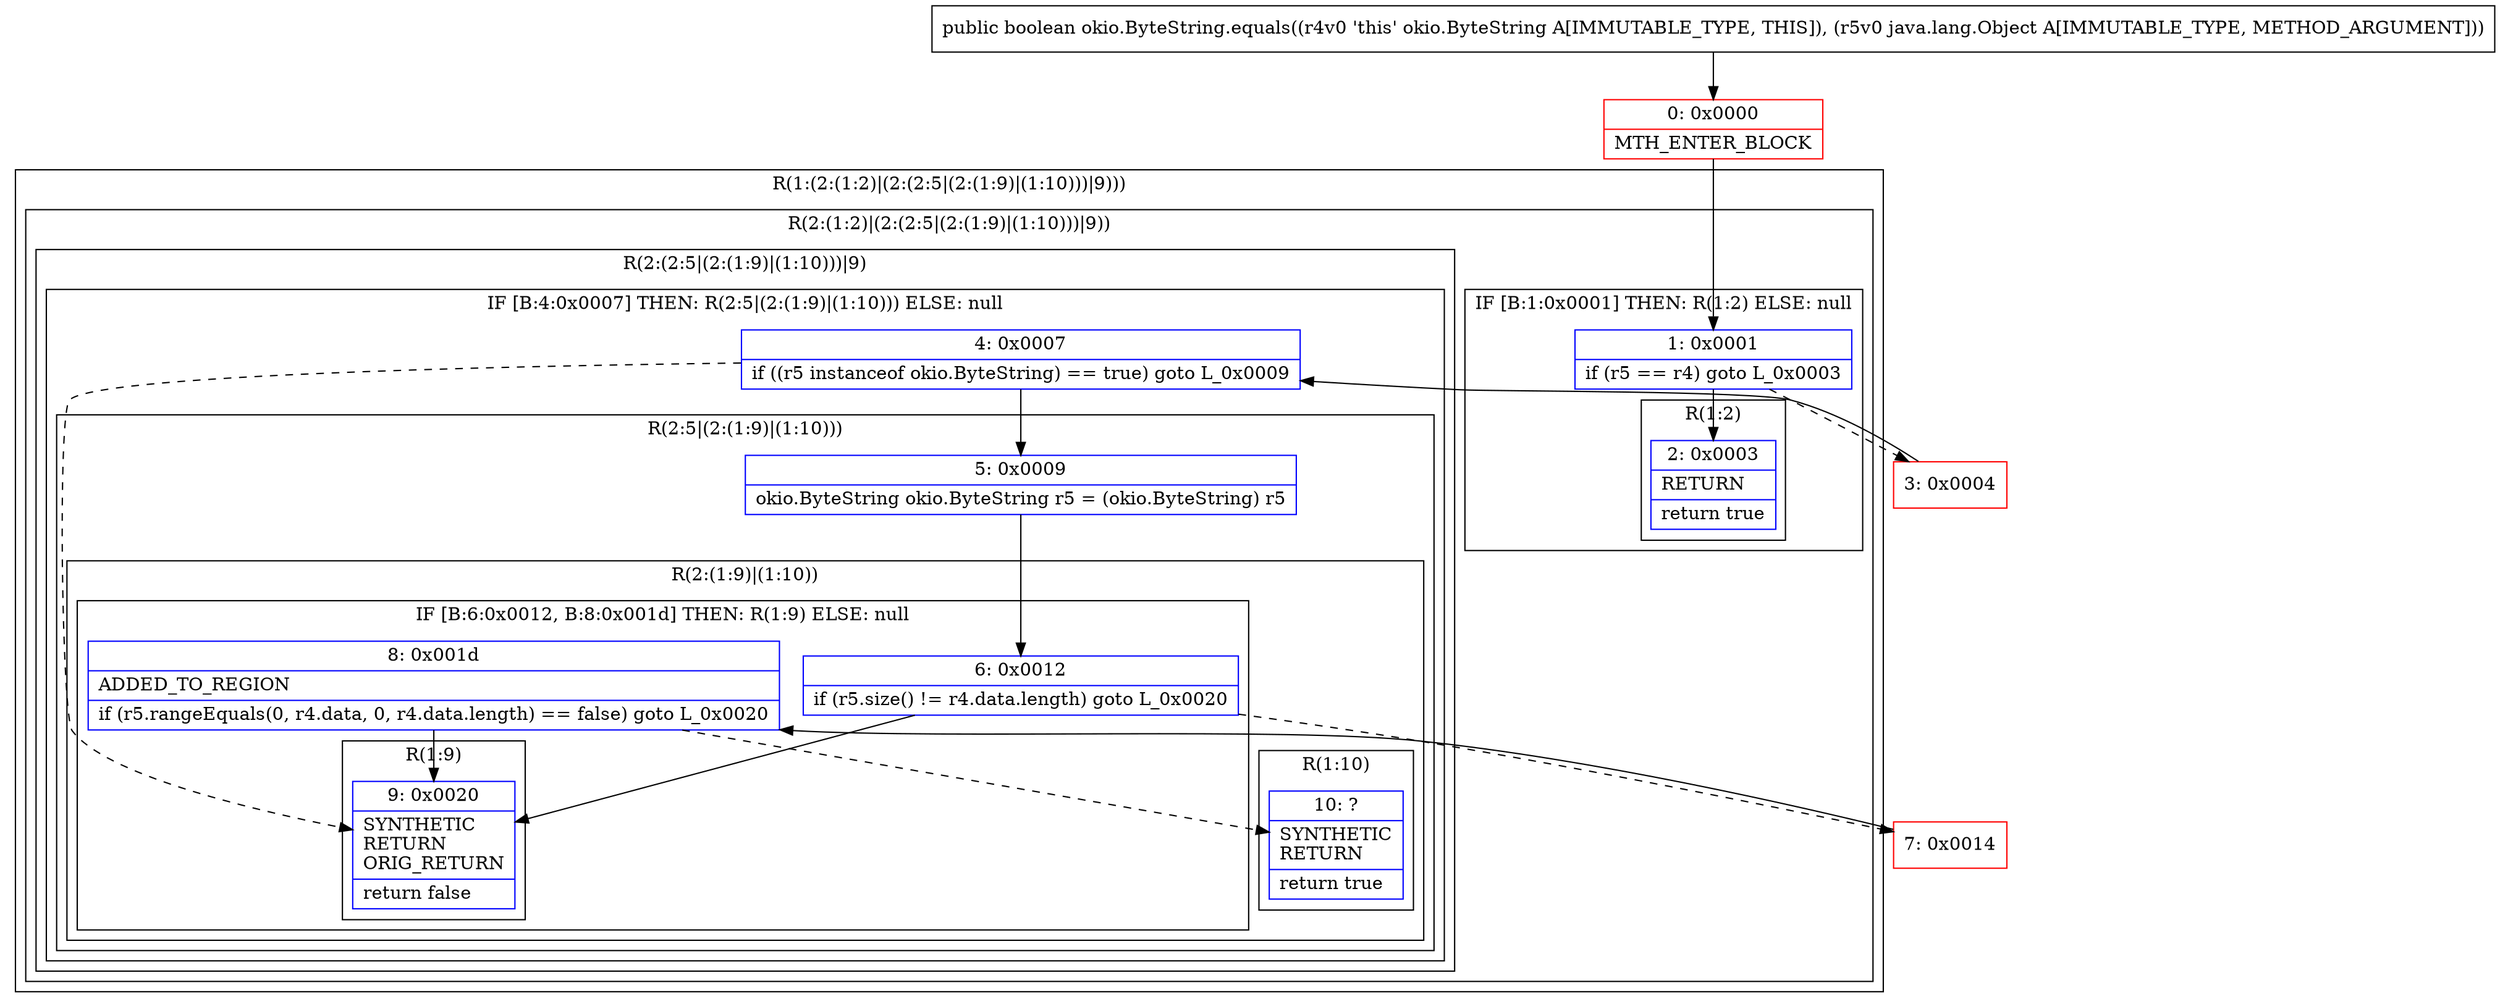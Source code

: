 digraph "CFG forokio.ByteString.equals(Ljava\/lang\/Object;)Z" {
subgraph cluster_Region_132441764 {
label = "R(1:(2:(1:2)|(2:(2:5|(2:(1:9)|(1:10)))|9)))";
node [shape=record,color=blue];
subgraph cluster_Region_947023890 {
label = "R(2:(1:2)|(2:(2:5|(2:(1:9)|(1:10)))|9))";
node [shape=record,color=blue];
subgraph cluster_IfRegion_1816879969 {
label = "IF [B:1:0x0001] THEN: R(1:2) ELSE: null";
node [shape=record,color=blue];
Node_1 [shape=record,label="{1\:\ 0x0001|if (r5 == r4) goto L_0x0003\l}"];
subgraph cluster_Region_1467864130 {
label = "R(1:2)";
node [shape=record,color=blue];
Node_2 [shape=record,label="{2\:\ 0x0003|RETURN\l|return true\l}"];
}
}
subgraph cluster_Region_1997330895 {
label = "R(2:(2:5|(2:(1:9)|(1:10)))|9)";
node [shape=record,color=blue];
subgraph cluster_IfRegion_1557513692 {
label = "IF [B:4:0x0007] THEN: R(2:5|(2:(1:9)|(1:10))) ELSE: null";
node [shape=record,color=blue];
Node_4 [shape=record,label="{4\:\ 0x0007|if ((r5 instanceof okio.ByteString) == true) goto L_0x0009\l}"];
subgraph cluster_Region_133835046 {
label = "R(2:5|(2:(1:9)|(1:10)))";
node [shape=record,color=blue];
Node_5 [shape=record,label="{5\:\ 0x0009|okio.ByteString okio.ByteString r5 = (okio.ByteString) r5\l}"];
subgraph cluster_Region_1806890316 {
label = "R(2:(1:9)|(1:10))";
node [shape=record,color=blue];
subgraph cluster_IfRegion_1428091162 {
label = "IF [B:6:0x0012, B:8:0x001d] THEN: R(1:9) ELSE: null";
node [shape=record,color=blue];
Node_6 [shape=record,label="{6\:\ 0x0012|if (r5.size() != r4.data.length) goto L_0x0020\l}"];
Node_8 [shape=record,label="{8\:\ 0x001d|ADDED_TO_REGION\l|if (r5.rangeEquals(0, r4.data, 0, r4.data.length) == false) goto L_0x0020\l}"];
subgraph cluster_Region_1381295036 {
label = "R(1:9)";
node [shape=record,color=blue];
Node_9 [shape=record,label="{9\:\ 0x0020|SYNTHETIC\lRETURN\lORIG_RETURN\l|return false\l}"];
}
}
subgraph cluster_Region_1132956312 {
label = "R(1:10)";
node [shape=record,color=blue];
Node_10 [shape=record,label="{10\:\ ?|SYNTHETIC\lRETURN\l|return true\l}"];
}
}
}
}
Node_9 [shape=record,label="{9\:\ 0x0020|SYNTHETIC\lRETURN\lORIG_RETURN\l|return false\l}"];
}
}
}
Node_0 [shape=record,color=red,label="{0\:\ 0x0000|MTH_ENTER_BLOCK\l}"];
Node_3 [shape=record,color=red,label="{3\:\ 0x0004}"];
Node_7 [shape=record,color=red,label="{7\:\ 0x0014}"];
MethodNode[shape=record,label="{public boolean okio.ByteString.equals((r4v0 'this' okio.ByteString A[IMMUTABLE_TYPE, THIS]), (r5v0 java.lang.Object A[IMMUTABLE_TYPE, METHOD_ARGUMENT])) }"];
MethodNode -> Node_0;
Node_1 -> Node_2;
Node_1 -> Node_3[style=dashed];
Node_4 -> Node_5;
Node_4 -> Node_9[style=dashed];
Node_5 -> Node_6;
Node_6 -> Node_7[style=dashed];
Node_6 -> Node_9;
Node_8 -> Node_9;
Node_8 -> Node_10[style=dashed];
Node_0 -> Node_1;
Node_3 -> Node_4;
Node_7 -> Node_8;
}


